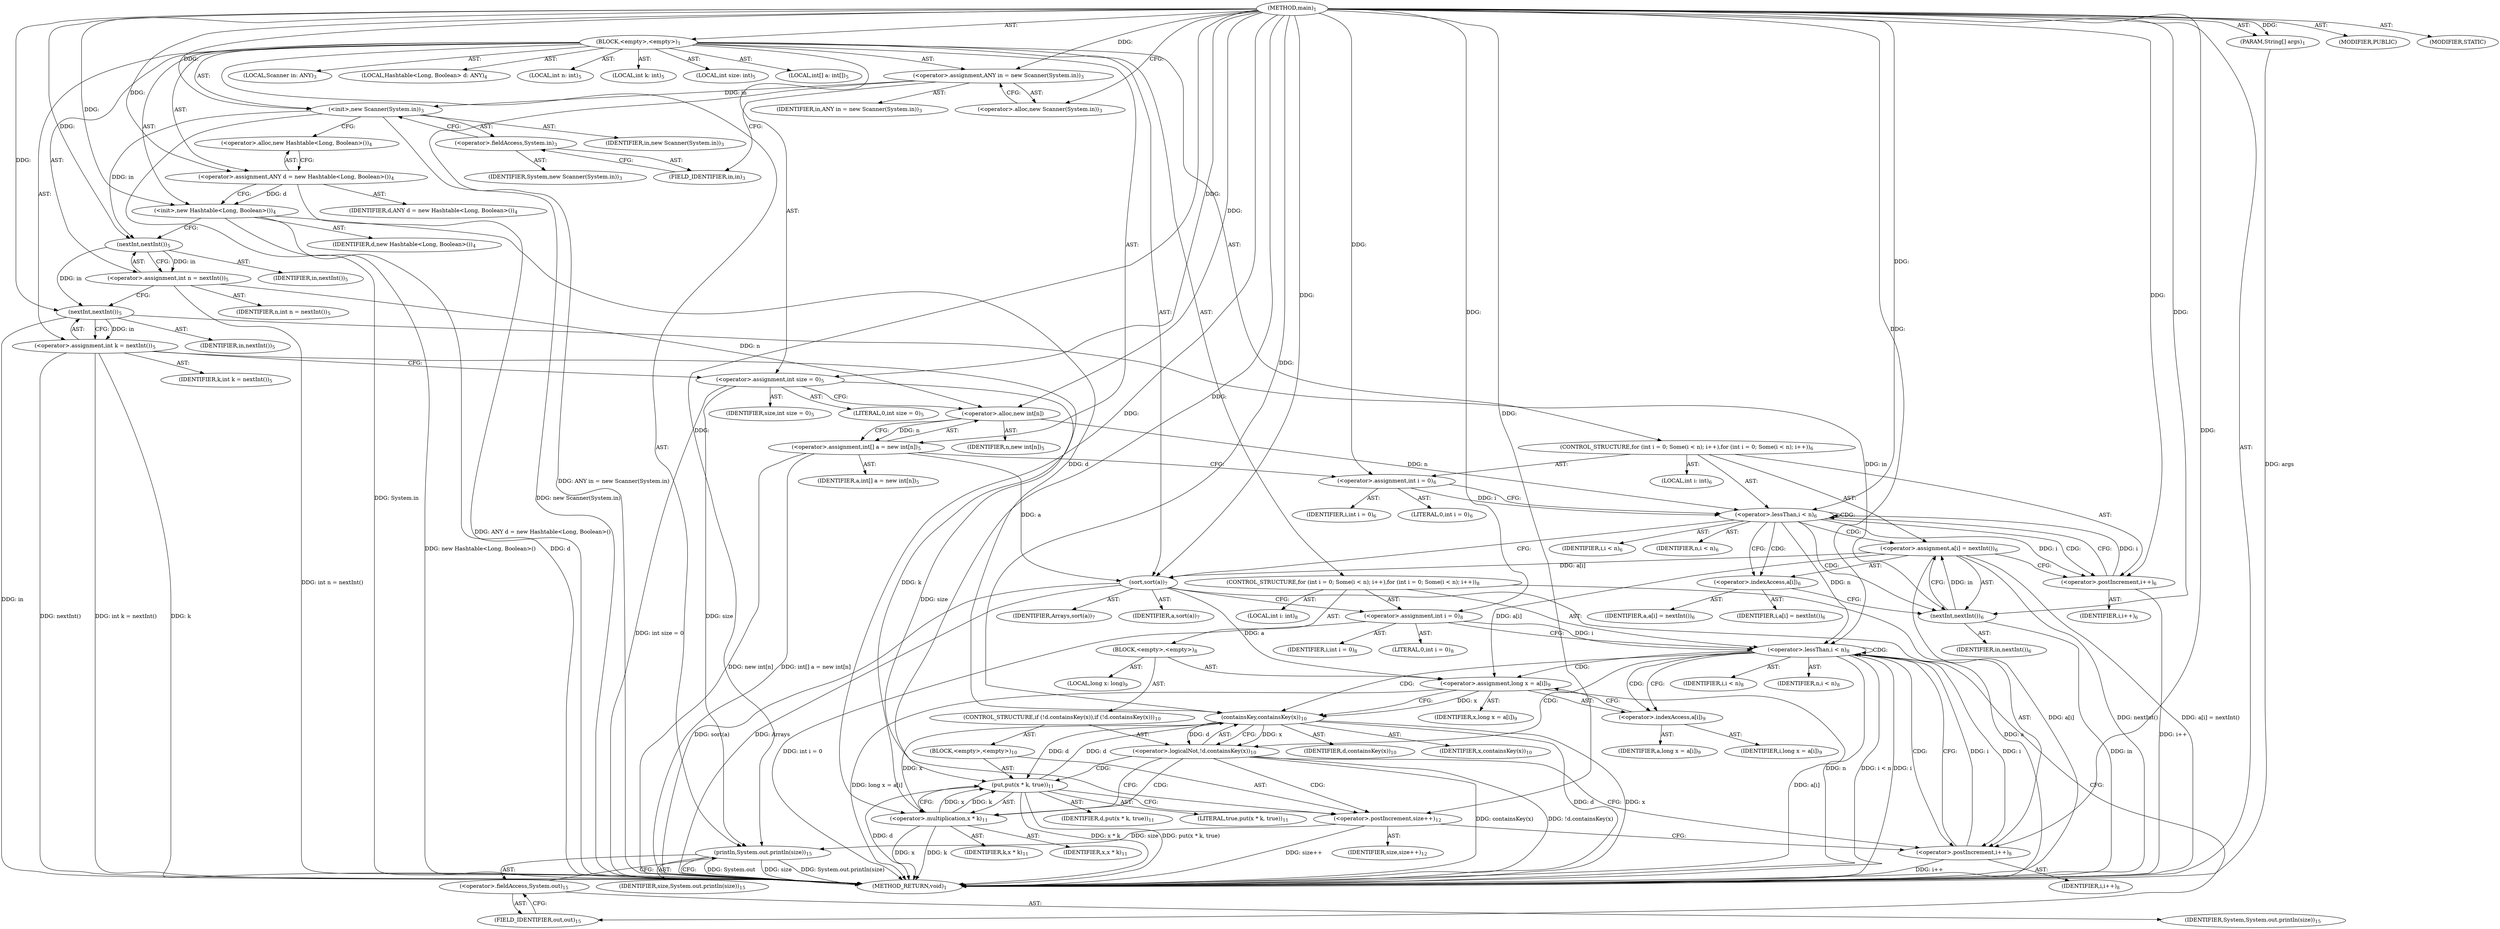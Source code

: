 digraph "main" {  
"21" [label = <(METHOD,main)<SUB>1</SUB>> ]
"22" [label = <(PARAM,String[] args)<SUB>1</SUB>> ]
"23" [label = <(BLOCK,&lt;empty&gt;,&lt;empty&gt;)<SUB>1</SUB>> ]
"4" [label = <(LOCAL,Scanner in: ANY)<SUB>3</SUB>> ]
"24" [label = <(&lt;operator&gt;.assignment,ANY in = new Scanner(System.in))<SUB>3</SUB>> ]
"25" [label = <(IDENTIFIER,in,ANY in = new Scanner(System.in))<SUB>3</SUB>> ]
"26" [label = <(&lt;operator&gt;.alloc,new Scanner(System.in))<SUB>3</SUB>> ]
"27" [label = <(&lt;init&gt;,new Scanner(System.in))<SUB>3</SUB>> ]
"3" [label = <(IDENTIFIER,in,new Scanner(System.in))<SUB>3</SUB>> ]
"28" [label = <(&lt;operator&gt;.fieldAccess,System.in)<SUB>3</SUB>> ]
"29" [label = <(IDENTIFIER,System,new Scanner(System.in))<SUB>3</SUB>> ]
"30" [label = <(FIELD_IDENTIFIER,in,in)<SUB>3</SUB>> ]
"6" [label = <(LOCAL,Hashtable&lt;Long, Boolean&gt; d: ANY)<SUB>4</SUB>> ]
"31" [label = <(&lt;operator&gt;.assignment,ANY d = new Hashtable&lt;Long, Boolean&gt;())<SUB>4</SUB>> ]
"32" [label = <(IDENTIFIER,d,ANY d = new Hashtable&lt;Long, Boolean&gt;())<SUB>4</SUB>> ]
"33" [label = <(&lt;operator&gt;.alloc,new Hashtable&lt;Long, Boolean&gt;())<SUB>4</SUB>> ]
"34" [label = <(&lt;init&gt;,new Hashtable&lt;Long, Boolean&gt;())<SUB>4</SUB>> ]
"5" [label = <(IDENTIFIER,d,new Hashtable&lt;Long, Boolean&gt;())<SUB>4</SUB>> ]
"35" [label = <(LOCAL,int n: int)<SUB>5</SUB>> ]
"36" [label = <(LOCAL,int k: int)<SUB>5</SUB>> ]
"37" [label = <(LOCAL,int size: int)<SUB>5</SUB>> ]
"38" [label = <(LOCAL,int[] a: int[])<SUB>5</SUB>> ]
"39" [label = <(&lt;operator&gt;.assignment,int n = nextInt())<SUB>5</SUB>> ]
"40" [label = <(IDENTIFIER,n,int n = nextInt())<SUB>5</SUB>> ]
"41" [label = <(nextInt,nextInt())<SUB>5</SUB>> ]
"42" [label = <(IDENTIFIER,in,nextInt())<SUB>5</SUB>> ]
"43" [label = <(&lt;operator&gt;.assignment,int k = nextInt())<SUB>5</SUB>> ]
"44" [label = <(IDENTIFIER,k,int k = nextInt())<SUB>5</SUB>> ]
"45" [label = <(nextInt,nextInt())<SUB>5</SUB>> ]
"46" [label = <(IDENTIFIER,in,nextInt())<SUB>5</SUB>> ]
"47" [label = <(&lt;operator&gt;.assignment,int size = 0)<SUB>5</SUB>> ]
"48" [label = <(IDENTIFIER,size,int size = 0)<SUB>5</SUB>> ]
"49" [label = <(LITERAL,0,int size = 0)<SUB>5</SUB>> ]
"50" [label = <(&lt;operator&gt;.assignment,int[] a = new int[n])<SUB>5</SUB>> ]
"51" [label = <(IDENTIFIER,a,int[] a = new int[n])<SUB>5</SUB>> ]
"52" [label = <(&lt;operator&gt;.alloc,new int[n])> ]
"53" [label = <(IDENTIFIER,n,new int[n])<SUB>5</SUB>> ]
"54" [label = <(CONTROL_STRUCTURE,for (int i = 0; Some(i &lt; n); i++),for (int i = 0; Some(i &lt; n); i++))<SUB>6</SUB>> ]
"55" [label = <(LOCAL,int i: int)<SUB>6</SUB>> ]
"56" [label = <(&lt;operator&gt;.assignment,int i = 0)<SUB>6</SUB>> ]
"57" [label = <(IDENTIFIER,i,int i = 0)<SUB>6</SUB>> ]
"58" [label = <(LITERAL,0,int i = 0)<SUB>6</SUB>> ]
"59" [label = <(&lt;operator&gt;.lessThan,i &lt; n)<SUB>6</SUB>> ]
"60" [label = <(IDENTIFIER,i,i &lt; n)<SUB>6</SUB>> ]
"61" [label = <(IDENTIFIER,n,i &lt; n)<SUB>6</SUB>> ]
"62" [label = <(&lt;operator&gt;.postIncrement,i++)<SUB>6</SUB>> ]
"63" [label = <(IDENTIFIER,i,i++)<SUB>6</SUB>> ]
"64" [label = <(&lt;operator&gt;.assignment,a[i] = nextInt())<SUB>6</SUB>> ]
"65" [label = <(&lt;operator&gt;.indexAccess,a[i])<SUB>6</SUB>> ]
"66" [label = <(IDENTIFIER,a,a[i] = nextInt())<SUB>6</SUB>> ]
"67" [label = <(IDENTIFIER,i,a[i] = nextInt())<SUB>6</SUB>> ]
"68" [label = <(nextInt,nextInt())<SUB>6</SUB>> ]
"69" [label = <(IDENTIFIER,in,nextInt())<SUB>6</SUB>> ]
"70" [label = <(sort,sort(a))<SUB>7</SUB>> ]
"71" [label = <(IDENTIFIER,Arrays,sort(a))<SUB>7</SUB>> ]
"72" [label = <(IDENTIFIER,a,sort(a))<SUB>7</SUB>> ]
"73" [label = <(CONTROL_STRUCTURE,for (int i = 0; Some(i &lt; n); i++),for (int i = 0; Some(i &lt; n); i++))<SUB>8</SUB>> ]
"74" [label = <(LOCAL,int i: int)<SUB>8</SUB>> ]
"75" [label = <(&lt;operator&gt;.assignment,int i = 0)<SUB>8</SUB>> ]
"76" [label = <(IDENTIFIER,i,int i = 0)<SUB>8</SUB>> ]
"77" [label = <(LITERAL,0,int i = 0)<SUB>8</SUB>> ]
"78" [label = <(&lt;operator&gt;.lessThan,i &lt; n)<SUB>8</SUB>> ]
"79" [label = <(IDENTIFIER,i,i &lt; n)<SUB>8</SUB>> ]
"80" [label = <(IDENTIFIER,n,i &lt; n)<SUB>8</SUB>> ]
"81" [label = <(&lt;operator&gt;.postIncrement,i++)<SUB>8</SUB>> ]
"82" [label = <(IDENTIFIER,i,i++)<SUB>8</SUB>> ]
"83" [label = <(BLOCK,&lt;empty&gt;,&lt;empty&gt;)<SUB>8</SUB>> ]
"84" [label = <(LOCAL,long x: long)<SUB>9</SUB>> ]
"85" [label = <(&lt;operator&gt;.assignment,long x = a[i])<SUB>9</SUB>> ]
"86" [label = <(IDENTIFIER,x,long x = a[i])<SUB>9</SUB>> ]
"87" [label = <(&lt;operator&gt;.indexAccess,a[i])<SUB>9</SUB>> ]
"88" [label = <(IDENTIFIER,a,long x = a[i])<SUB>9</SUB>> ]
"89" [label = <(IDENTIFIER,i,long x = a[i])<SUB>9</SUB>> ]
"90" [label = <(CONTROL_STRUCTURE,if (!d.containsKey(x)),if (!d.containsKey(x)))<SUB>10</SUB>> ]
"91" [label = <(&lt;operator&gt;.logicalNot,!d.containsKey(x))<SUB>10</SUB>> ]
"92" [label = <(containsKey,containsKey(x))<SUB>10</SUB>> ]
"93" [label = <(IDENTIFIER,d,containsKey(x))<SUB>10</SUB>> ]
"94" [label = <(IDENTIFIER,x,containsKey(x))<SUB>10</SUB>> ]
"95" [label = <(BLOCK,&lt;empty&gt;,&lt;empty&gt;)<SUB>10</SUB>> ]
"96" [label = <(put,put(x * k, true))<SUB>11</SUB>> ]
"97" [label = <(IDENTIFIER,d,put(x * k, true))<SUB>11</SUB>> ]
"98" [label = <(&lt;operator&gt;.multiplication,x * k)<SUB>11</SUB>> ]
"99" [label = <(IDENTIFIER,x,x * k)<SUB>11</SUB>> ]
"100" [label = <(IDENTIFIER,k,x * k)<SUB>11</SUB>> ]
"101" [label = <(LITERAL,true,put(x * k, true))<SUB>11</SUB>> ]
"102" [label = <(&lt;operator&gt;.postIncrement,size++)<SUB>12</SUB>> ]
"103" [label = <(IDENTIFIER,size,size++)<SUB>12</SUB>> ]
"104" [label = <(println,System.out.println(size))<SUB>15</SUB>> ]
"105" [label = <(&lt;operator&gt;.fieldAccess,System.out)<SUB>15</SUB>> ]
"106" [label = <(IDENTIFIER,System,System.out.println(size))<SUB>15</SUB>> ]
"107" [label = <(FIELD_IDENTIFIER,out,out)<SUB>15</SUB>> ]
"108" [label = <(IDENTIFIER,size,System.out.println(size))<SUB>15</SUB>> ]
"109" [label = <(MODIFIER,PUBLIC)> ]
"110" [label = <(MODIFIER,STATIC)> ]
"111" [label = <(METHOD_RETURN,void)<SUB>1</SUB>> ]
  "21" -> "22"  [ label = "AST: "] 
  "21" -> "23"  [ label = "AST: "] 
  "21" -> "109"  [ label = "AST: "] 
  "21" -> "110"  [ label = "AST: "] 
  "21" -> "111"  [ label = "AST: "] 
  "23" -> "4"  [ label = "AST: "] 
  "23" -> "24"  [ label = "AST: "] 
  "23" -> "27"  [ label = "AST: "] 
  "23" -> "6"  [ label = "AST: "] 
  "23" -> "31"  [ label = "AST: "] 
  "23" -> "34"  [ label = "AST: "] 
  "23" -> "35"  [ label = "AST: "] 
  "23" -> "36"  [ label = "AST: "] 
  "23" -> "37"  [ label = "AST: "] 
  "23" -> "38"  [ label = "AST: "] 
  "23" -> "39"  [ label = "AST: "] 
  "23" -> "43"  [ label = "AST: "] 
  "23" -> "47"  [ label = "AST: "] 
  "23" -> "50"  [ label = "AST: "] 
  "23" -> "54"  [ label = "AST: "] 
  "23" -> "70"  [ label = "AST: "] 
  "23" -> "73"  [ label = "AST: "] 
  "23" -> "104"  [ label = "AST: "] 
  "24" -> "25"  [ label = "AST: "] 
  "24" -> "26"  [ label = "AST: "] 
  "27" -> "3"  [ label = "AST: "] 
  "27" -> "28"  [ label = "AST: "] 
  "28" -> "29"  [ label = "AST: "] 
  "28" -> "30"  [ label = "AST: "] 
  "31" -> "32"  [ label = "AST: "] 
  "31" -> "33"  [ label = "AST: "] 
  "34" -> "5"  [ label = "AST: "] 
  "39" -> "40"  [ label = "AST: "] 
  "39" -> "41"  [ label = "AST: "] 
  "41" -> "42"  [ label = "AST: "] 
  "43" -> "44"  [ label = "AST: "] 
  "43" -> "45"  [ label = "AST: "] 
  "45" -> "46"  [ label = "AST: "] 
  "47" -> "48"  [ label = "AST: "] 
  "47" -> "49"  [ label = "AST: "] 
  "50" -> "51"  [ label = "AST: "] 
  "50" -> "52"  [ label = "AST: "] 
  "52" -> "53"  [ label = "AST: "] 
  "54" -> "55"  [ label = "AST: "] 
  "54" -> "56"  [ label = "AST: "] 
  "54" -> "59"  [ label = "AST: "] 
  "54" -> "62"  [ label = "AST: "] 
  "54" -> "64"  [ label = "AST: "] 
  "56" -> "57"  [ label = "AST: "] 
  "56" -> "58"  [ label = "AST: "] 
  "59" -> "60"  [ label = "AST: "] 
  "59" -> "61"  [ label = "AST: "] 
  "62" -> "63"  [ label = "AST: "] 
  "64" -> "65"  [ label = "AST: "] 
  "64" -> "68"  [ label = "AST: "] 
  "65" -> "66"  [ label = "AST: "] 
  "65" -> "67"  [ label = "AST: "] 
  "68" -> "69"  [ label = "AST: "] 
  "70" -> "71"  [ label = "AST: "] 
  "70" -> "72"  [ label = "AST: "] 
  "73" -> "74"  [ label = "AST: "] 
  "73" -> "75"  [ label = "AST: "] 
  "73" -> "78"  [ label = "AST: "] 
  "73" -> "81"  [ label = "AST: "] 
  "73" -> "83"  [ label = "AST: "] 
  "75" -> "76"  [ label = "AST: "] 
  "75" -> "77"  [ label = "AST: "] 
  "78" -> "79"  [ label = "AST: "] 
  "78" -> "80"  [ label = "AST: "] 
  "81" -> "82"  [ label = "AST: "] 
  "83" -> "84"  [ label = "AST: "] 
  "83" -> "85"  [ label = "AST: "] 
  "83" -> "90"  [ label = "AST: "] 
  "85" -> "86"  [ label = "AST: "] 
  "85" -> "87"  [ label = "AST: "] 
  "87" -> "88"  [ label = "AST: "] 
  "87" -> "89"  [ label = "AST: "] 
  "90" -> "91"  [ label = "AST: "] 
  "90" -> "95"  [ label = "AST: "] 
  "91" -> "92"  [ label = "AST: "] 
  "92" -> "93"  [ label = "AST: "] 
  "92" -> "94"  [ label = "AST: "] 
  "95" -> "96"  [ label = "AST: "] 
  "95" -> "102"  [ label = "AST: "] 
  "96" -> "97"  [ label = "AST: "] 
  "96" -> "98"  [ label = "AST: "] 
  "96" -> "101"  [ label = "AST: "] 
  "98" -> "99"  [ label = "AST: "] 
  "98" -> "100"  [ label = "AST: "] 
  "102" -> "103"  [ label = "AST: "] 
  "104" -> "105"  [ label = "AST: "] 
  "104" -> "108"  [ label = "AST: "] 
  "105" -> "106"  [ label = "AST: "] 
  "105" -> "107"  [ label = "AST: "] 
  "24" -> "30"  [ label = "CFG: "] 
  "27" -> "33"  [ label = "CFG: "] 
  "31" -> "34"  [ label = "CFG: "] 
  "34" -> "41"  [ label = "CFG: "] 
  "39" -> "45"  [ label = "CFG: "] 
  "43" -> "47"  [ label = "CFG: "] 
  "47" -> "52"  [ label = "CFG: "] 
  "50" -> "56"  [ label = "CFG: "] 
  "70" -> "75"  [ label = "CFG: "] 
  "104" -> "111"  [ label = "CFG: "] 
  "26" -> "24"  [ label = "CFG: "] 
  "28" -> "27"  [ label = "CFG: "] 
  "33" -> "31"  [ label = "CFG: "] 
  "41" -> "39"  [ label = "CFG: "] 
  "45" -> "43"  [ label = "CFG: "] 
  "52" -> "50"  [ label = "CFG: "] 
  "56" -> "59"  [ label = "CFG: "] 
  "59" -> "65"  [ label = "CFG: "] 
  "59" -> "70"  [ label = "CFG: "] 
  "62" -> "59"  [ label = "CFG: "] 
  "64" -> "62"  [ label = "CFG: "] 
  "75" -> "78"  [ label = "CFG: "] 
  "78" -> "87"  [ label = "CFG: "] 
  "78" -> "107"  [ label = "CFG: "] 
  "81" -> "78"  [ label = "CFG: "] 
  "105" -> "104"  [ label = "CFG: "] 
  "30" -> "28"  [ label = "CFG: "] 
  "65" -> "68"  [ label = "CFG: "] 
  "68" -> "64"  [ label = "CFG: "] 
  "85" -> "92"  [ label = "CFG: "] 
  "107" -> "105"  [ label = "CFG: "] 
  "87" -> "85"  [ label = "CFG: "] 
  "91" -> "98"  [ label = "CFG: "] 
  "91" -> "81"  [ label = "CFG: "] 
  "92" -> "91"  [ label = "CFG: "] 
  "96" -> "102"  [ label = "CFG: "] 
  "102" -> "81"  [ label = "CFG: "] 
  "98" -> "96"  [ label = "CFG: "] 
  "21" -> "26"  [ label = "CFG: "] 
  "22" -> "111"  [ label = "DDG: args"] 
  "24" -> "111"  [ label = "DDG: ANY in = new Scanner(System.in)"] 
  "27" -> "111"  [ label = "DDG: System.in"] 
  "27" -> "111"  [ label = "DDG: new Scanner(System.in)"] 
  "31" -> "111"  [ label = "DDG: ANY d = new Hashtable&lt;Long, Boolean&gt;()"] 
  "34" -> "111"  [ label = "DDG: d"] 
  "34" -> "111"  [ label = "DDG: new Hashtable&lt;Long, Boolean&gt;()"] 
  "39" -> "111"  [ label = "DDG: int n = nextInt()"] 
  "43" -> "111"  [ label = "DDG: k"] 
  "45" -> "111"  [ label = "DDG: in"] 
  "43" -> "111"  [ label = "DDG: nextInt()"] 
  "43" -> "111"  [ label = "DDG: int k = nextInt()"] 
  "47" -> "111"  [ label = "DDG: int size = 0"] 
  "50" -> "111"  [ label = "DDG: new int[n]"] 
  "50" -> "111"  [ label = "DDG: int[] a = new int[n]"] 
  "70" -> "111"  [ label = "DDG: a"] 
  "70" -> "111"  [ label = "DDG: sort(a)"] 
  "75" -> "111"  [ label = "DDG: int i = 0"] 
  "78" -> "111"  [ label = "DDG: i"] 
  "78" -> "111"  [ label = "DDG: n"] 
  "78" -> "111"  [ label = "DDG: i &lt; n"] 
  "104" -> "111"  [ label = "DDG: System.out"] 
  "104" -> "111"  [ label = "DDG: size"] 
  "104" -> "111"  [ label = "DDG: System.out.println(size)"] 
  "85" -> "111"  [ label = "DDG: a[i]"] 
  "85" -> "111"  [ label = "DDG: long x = a[i]"] 
  "92" -> "111"  [ label = "DDG: d"] 
  "92" -> "111"  [ label = "DDG: x"] 
  "91" -> "111"  [ label = "DDG: containsKey(x)"] 
  "91" -> "111"  [ label = "DDG: !d.containsKey(x)"] 
  "96" -> "111"  [ label = "DDG: d"] 
  "98" -> "111"  [ label = "DDG: x"] 
  "98" -> "111"  [ label = "DDG: k"] 
  "96" -> "111"  [ label = "DDG: x * k"] 
  "96" -> "111"  [ label = "DDG: put(x * k, true)"] 
  "102" -> "111"  [ label = "DDG: size++"] 
  "81" -> "111"  [ label = "DDG: i++"] 
  "64" -> "111"  [ label = "DDG: a[i]"] 
  "68" -> "111"  [ label = "DDG: in"] 
  "64" -> "111"  [ label = "DDG: nextInt()"] 
  "64" -> "111"  [ label = "DDG: a[i] = nextInt()"] 
  "62" -> "111"  [ label = "DDG: i++"] 
  "70" -> "111"  [ label = "DDG: Arrays"] 
  "21" -> "22"  [ label = "DDG: "] 
  "21" -> "24"  [ label = "DDG: "] 
  "21" -> "31"  [ label = "DDG: "] 
  "41" -> "39"  [ label = "DDG: in"] 
  "45" -> "43"  [ label = "DDG: in"] 
  "21" -> "47"  [ label = "DDG: "] 
  "52" -> "50"  [ label = "DDG: n"] 
  "24" -> "27"  [ label = "DDG: in"] 
  "21" -> "27"  [ label = "DDG: "] 
  "31" -> "34"  [ label = "DDG: d"] 
  "21" -> "34"  [ label = "DDG: "] 
  "21" -> "56"  [ label = "DDG: "] 
  "68" -> "64"  [ label = "DDG: in"] 
  "21" -> "70"  [ label = "DDG: "] 
  "50" -> "70"  [ label = "DDG: a"] 
  "64" -> "70"  [ label = "DDG: a[i]"] 
  "21" -> "75"  [ label = "DDG: "] 
  "47" -> "104"  [ label = "DDG: size"] 
  "102" -> "104"  [ label = "DDG: size"] 
  "21" -> "104"  [ label = "DDG: "] 
  "27" -> "41"  [ label = "DDG: in"] 
  "21" -> "41"  [ label = "DDG: "] 
  "41" -> "45"  [ label = "DDG: in"] 
  "21" -> "45"  [ label = "DDG: "] 
  "39" -> "52"  [ label = "DDG: n"] 
  "21" -> "52"  [ label = "DDG: "] 
  "56" -> "59"  [ label = "DDG: i"] 
  "62" -> "59"  [ label = "DDG: i"] 
  "21" -> "59"  [ label = "DDG: "] 
  "52" -> "59"  [ label = "DDG: n"] 
  "59" -> "62"  [ label = "DDG: i"] 
  "21" -> "62"  [ label = "DDG: "] 
  "75" -> "78"  [ label = "DDG: i"] 
  "81" -> "78"  [ label = "DDG: i"] 
  "21" -> "78"  [ label = "DDG: "] 
  "59" -> "78"  [ label = "DDG: n"] 
  "78" -> "81"  [ label = "DDG: i"] 
  "21" -> "81"  [ label = "DDG: "] 
  "70" -> "85"  [ label = "DDG: a"] 
  "64" -> "85"  [ label = "DDG: a[i]"] 
  "45" -> "68"  [ label = "DDG: in"] 
  "21" -> "68"  [ label = "DDG: "] 
  "92" -> "91"  [ label = "DDG: d"] 
  "92" -> "91"  [ label = "DDG: x"] 
  "34" -> "92"  [ label = "DDG: d"] 
  "96" -> "92"  [ label = "DDG: d"] 
  "21" -> "92"  [ label = "DDG: "] 
  "85" -> "92"  [ label = "DDG: x"] 
  "92" -> "96"  [ label = "DDG: d"] 
  "21" -> "96"  [ label = "DDG: "] 
  "98" -> "96"  [ label = "DDG: x"] 
  "98" -> "96"  [ label = "DDG: k"] 
  "47" -> "102"  [ label = "DDG: size"] 
  "21" -> "102"  [ label = "DDG: "] 
  "92" -> "98"  [ label = "DDG: x"] 
  "21" -> "98"  [ label = "DDG: "] 
  "43" -> "98"  [ label = "DDG: k"] 
  "59" -> "68"  [ label = "CDG: "] 
  "59" -> "64"  [ label = "CDG: "] 
  "59" -> "65"  [ label = "CDG: "] 
  "59" -> "59"  [ label = "CDG: "] 
  "59" -> "62"  [ label = "CDG: "] 
  "78" -> "81"  [ label = "CDG: "] 
  "78" -> "85"  [ label = "CDG: "] 
  "78" -> "92"  [ label = "CDG: "] 
  "78" -> "87"  [ label = "CDG: "] 
  "78" -> "91"  [ label = "CDG: "] 
  "78" -> "78"  [ label = "CDG: "] 
  "91" -> "96"  [ label = "CDG: "] 
  "91" -> "98"  [ label = "CDG: "] 
  "91" -> "102"  [ label = "CDG: "] 
}
